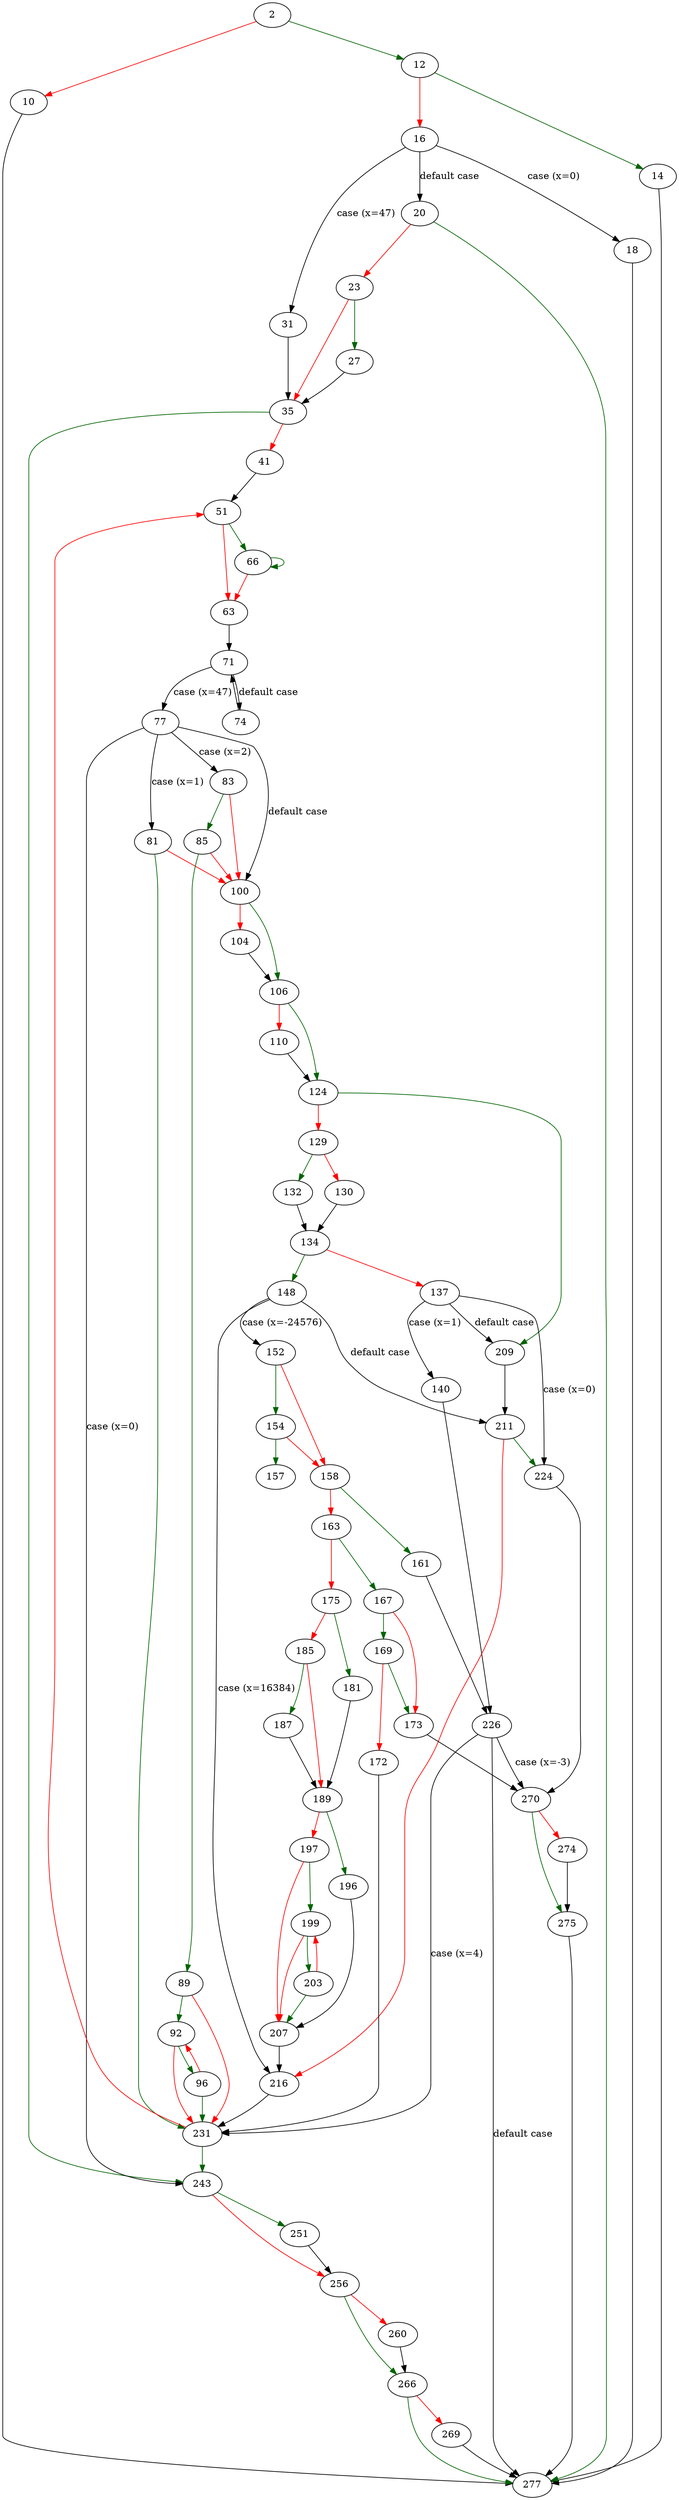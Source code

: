 strict digraph "canonicalize_filename_mode" {
	// Node definitions.
	2 [entry=true];
	12;
	10;
	277;
	14;
	16;
	18;
	31;
	20;
	23;
	27;
	35;
	243;
	41;
	51;
	66;
	63;
	71;
	77;
	74;
	81;
	83;
	100;
	231;
	85;
	89;
	92;
	96;
	106;
	104;
	124;
	110;
	209;
	129;
	132;
	130;
	134;
	148;
	137;
	224;
	140;
	226;
	152;
	216;
	211;
	154;
	158;
	157;
	161;
	163;
	167;
	175;
	169;
	173;
	172;
	270;
	181;
	185;
	189;
	187;
	196;
	197;
	207;
	199;
	203;
	251;
	256;
	266;
	260;
	269;
	275;
	274;

	// Edge definitions.
	2 -> 12 [
		color=darkgreen
		cond=true
	];
	2 -> 10 [
		color=red
		cond=false
	];
	12 -> 14 [
		color=darkgreen
		cond=true
	];
	12 -> 16 [
		color=red
		cond=false
	];
	10 -> 277;
	14 -> 277;
	16 -> 18 [
		cond="case (x=0)"
		label="case (x=0)"
	];
	16 -> 31 [
		cond="case (x=47)"
		label="case (x=47)"
	];
	16 -> 20 [
		cond="default case"
		label="default case"
	];
	18 -> 277;
	31 -> 35;
	20 -> 277 [
		color=darkgreen
		cond=true
	];
	20 -> 23 [
		color=red
		cond=false
	];
	23 -> 27 [
		color=darkgreen
		cond=true
	];
	23 -> 35 [
		color=red
		cond=false
	];
	27 -> 35;
	35 -> 243 [
		color=darkgreen
		cond=true
	];
	35 -> 41 [
		color=red
		cond=false
	];
	243 -> 251 [
		color=darkgreen
		cond=true
	];
	243 -> 256 [
		color=red
		cond=false
	];
	41 -> 51;
	51 -> 66 [
		color=darkgreen
		cond=true
	];
	51 -> 63 [
		color=red
		cond=false
	];
	66 -> 66 [
		color=darkgreen
		cond=true
	];
	66 -> 63 [
		color=red
		cond=false
	];
	63 -> 71;
	71 -> 77 [
		cond="case (x=47)"
		label="case (x=47)"
	];
	71 -> 74 [
		cond="default case"
		label="default case"
	];
	77 -> 243 [
		cond="case (x=0)"
		label="case (x=0)"
	];
	77 -> 81 [
		cond="case (x=1)"
		label="case (x=1)"
	];
	77 -> 83 [
		cond="case (x=2)"
		label="case (x=2)"
	];
	77 -> 100 [
		cond="default case"
		label="default case"
	];
	74 -> 71;
	81 -> 100 [
		color=red
		cond=false
	];
	81 -> 231 [
		color=darkgreen
		cond=true
	];
	83 -> 100 [
		color=red
		cond=false
	];
	83 -> 85 [
		color=darkgreen
		cond=true
	];
	100 -> 106 [
		color=darkgreen
		cond=true
	];
	100 -> 104 [
		color=red
		cond=false
	];
	231 -> 243 [
		color=darkgreen
		cond=true
	];
	231 -> 51 [
		color=red
		cond=false
	];
	85 -> 100 [
		color=red
		cond=false
	];
	85 -> 89 [
		color=darkgreen
		cond=true
	];
	89 -> 231 [
		color=red
		cond=false
	];
	89 -> 92 [
		color=darkgreen
		cond=true
	];
	92 -> 231 [
		color=red
		cond=false
	];
	92 -> 96 [
		color=darkgreen
		cond=true
	];
	96 -> 231 [
		color=darkgreen
		cond=true
	];
	96 -> 92 [
		color=red
		cond=false
	];
	106 -> 124 [
		color=darkgreen
		cond=true
	];
	106 -> 110 [
		color=red
		cond=false
	];
	104 -> 106;
	124 -> 209 [
		color=darkgreen
		cond=true
	];
	124 -> 129 [
		color=red
		cond=false
	];
	110 -> 124;
	209 -> 211;
	129 -> 132 [
		color=darkgreen
		cond=true
	];
	129 -> 130 [
		color=red
		cond=false
	];
	132 -> 134;
	130 -> 134;
	134 -> 148 [
		color=darkgreen
		cond=true
	];
	134 -> 137 [
		color=red
		cond=false
	];
	148 -> 152 [
		cond="case (x=-24576)"
		label="case (x=-24576)"
	];
	148 -> 216 [
		cond="case (x=16384)"
		label="case (x=16384)"
	];
	148 -> 211 [
		cond="default case"
		label="default case"
	];
	137 -> 209 [
		cond="default case"
		label="default case"
	];
	137 -> 224 [
		cond="case (x=0)"
		label="case (x=0)"
	];
	137 -> 140 [
		cond="case (x=1)"
		label="case (x=1)"
	];
	224 -> 270;
	140 -> 226;
	226 -> 277 [
		cond="default case"
		label="default case"
	];
	226 -> 231 [
		cond="case (x=4)"
		label="case (x=4)"
	];
	226 -> 270 [
		cond="case (x=-3)"
		label="case (x=-3)"
	];
	152 -> 154 [
		color=darkgreen
		cond=true
	];
	152 -> 158 [
		color=red
		cond=false
	];
	216 -> 231;
	211 -> 224 [
		color=darkgreen
		cond=true
	];
	211 -> 216 [
		color=red
		cond=false
	];
	154 -> 158 [
		color=red
		cond=false
	];
	154 -> 157 [
		color=darkgreen
		cond=true
	];
	158 -> 161 [
		color=darkgreen
		cond=true
	];
	158 -> 163 [
		color=red
		cond=false
	];
	161 -> 226;
	163 -> 167 [
		color=darkgreen
		cond=true
	];
	163 -> 175 [
		color=red
		cond=false
	];
	167 -> 169 [
		color=darkgreen
		cond=true
	];
	167 -> 173 [
		color=red
		cond=false
	];
	175 -> 181 [
		color=darkgreen
		cond=true
	];
	175 -> 185 [
		color=red
		cond=false
	];
	169 -> 173 [
		color=darkgreen
		cond=true
	];
	169 -> 172 [
		color=red
		cond=false
	];
	173 -> 270;
	172 -> 231;
	270 -> 275 [
		color=darkgreen
		cond=true
	];
	270 -> 274 [
		color=red
		cond=false
	];
	181 -> 189;
	185 -> 189 [
		color=red
		cond=false
	];
	185 -> 187 [
		color=darkgreen
		cond=true
	];
	189 -> 196 [
		color=darkgreen
		cond=true
	];
	189 -> 197 [
		color=red
		cond=false
	];
	187 -> 189;
	196 -> 207;
	197 -> 207 [
		color=red
		cond=false
	];
	197 -> 199 [
		color=darkgreen
		cond=true
	];
	207 -> 216;
	199 -> 207 [
		color=red
		cond=false
	];
	199 -> 203 [
		color=darkgreen
		cond=true
	];
	203 -> 207 [
		color=darkgreen
		cond=true
	];
	203 -> 199 [
		color=red
		cond=false
	];
	251 -> 256;
	256 -> 266 [
		color=darkgreen
		cond=true
	];
	256 -> 260 [
		color=red
		cond=false
	];
	266 -> 277 [
		color=darkgreen
		cond=true
	];
	266 -> 269 [
		color=red
		cond=false
	];
	260 -> 266;
	269 -> 277;
	275 -> 277;
	274 -> 275;
}